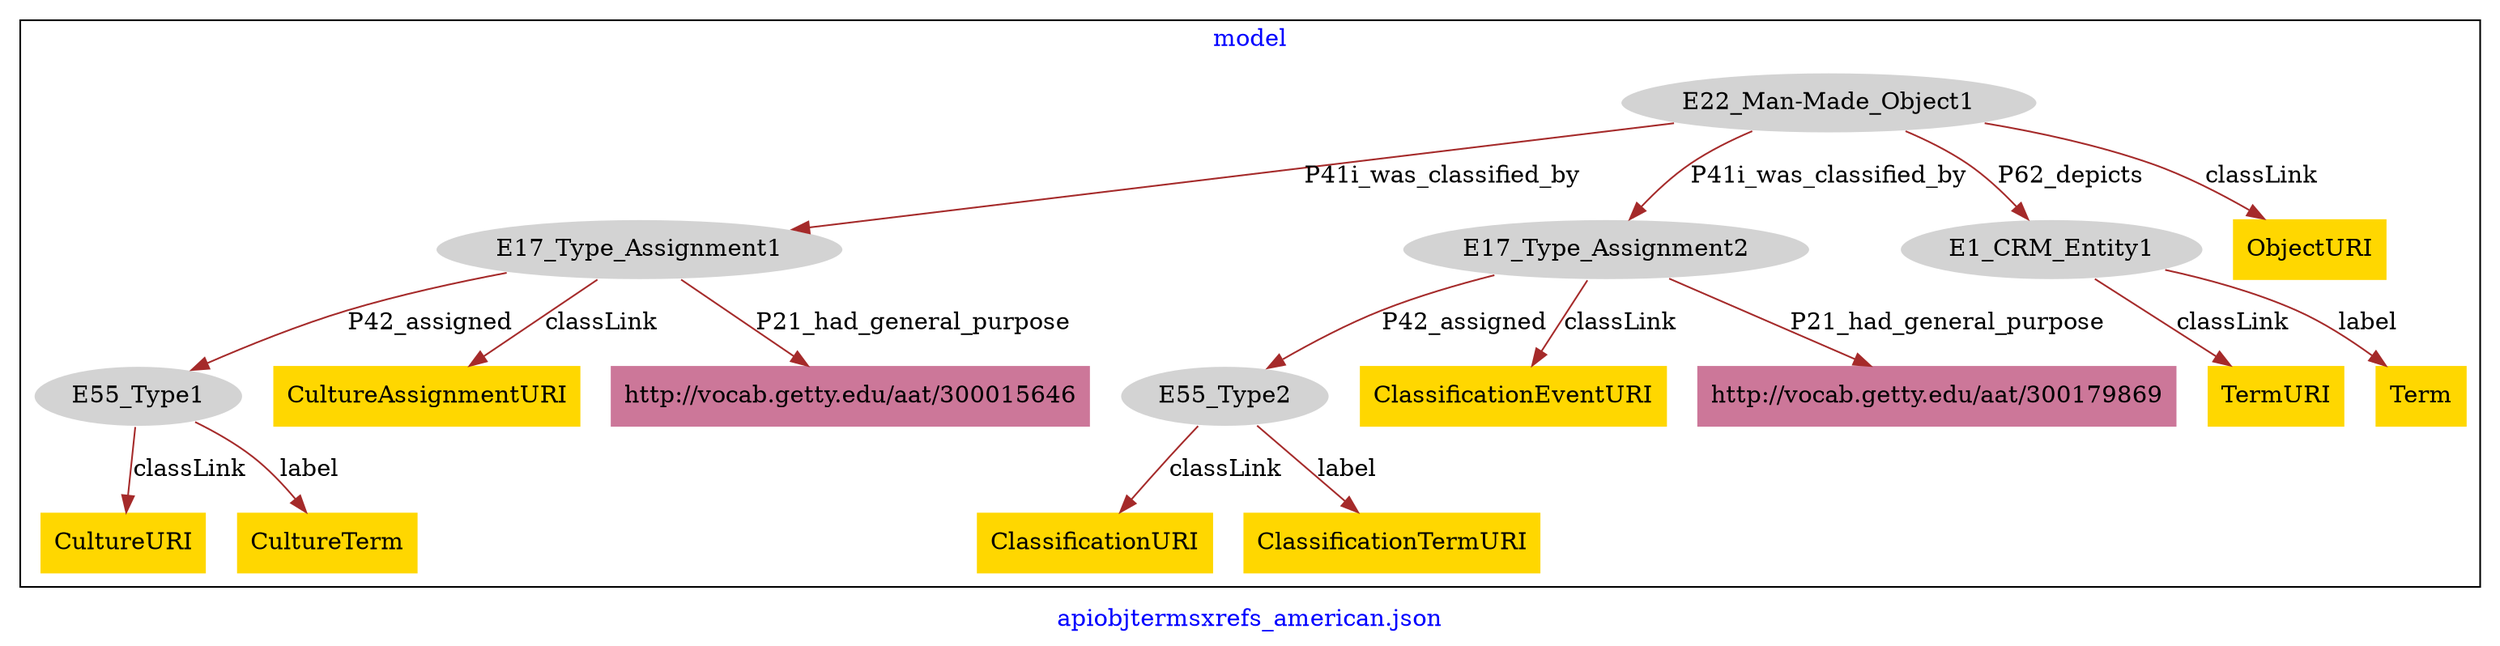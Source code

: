 digraph n0 {
fontcolor="blue"
remincross="true"
label="apiobjtermsxrefs_american.json"
subgraph cluster {
label="model"
n2[style="filled",color="white",fillcolor="lightgray",label="E17_Type_Assignment1"];
n3[style="filled",color="white",fillcolor="lightgray",label="E55_Type1"];
n4[style="filled",color="white",fillcolor="lightgray",label="E17_Type_Assignment2"];
n5[style="filled",color="white",fillcolor="lightgray",label="E55_Type2"];
n6[style="filled",color="white",fillcolor="lightgray",label="E22_Man-Made_Object1"];
n7[style="filled",color="white",fillcolor="lightgray",label="E1_CRM_Entity1"];
n8[shape="plaintext",style="filled",fillcolor="gold",label="CultureAssignmentURI"];
n9[shape="plaintext",style="filled",fillcolor="gold",label="TermURI"];
n10[shape="plaintext",style="filled",fillcolor="gold",label="ClassificationURI"];
n11[shape="plaintext",style="filled",fillcolor="gold",label="ClassificationEventURI"];
n12[shape="plaintext",style="filled",fillcolor="gold",label="ObjectURI"];
n13[shape="plaintext",style="filled",fillcolor="gold",label="CultureURI"];
n14[shape="plaintext",style="filled",fillcolor="gold",label="ClassificationTermURI"];
n15[shape="plaintext",style="filled",fillcolor="gold",label="Term"];
n16[shape="plaintext",style="filled",fillcolor="gold",label="CultureTerm"];
n17[shape="plaintext",style="filled",fillcolor="#CC7799",label="http://vocab.getty.edu/aat/300179869"];
n18[shape="plaintext",style="filled",fillcolor="#CC7799",label="http://vocab.getty.edu/aat/300015646"];
}
n2 -> n3[color="brown",fontcolor="black",label="P42_assigned"]
n4 -> n5[color="brown",fontcolor="black",label="P42_assigned"]
n6 -> n2[color="brown",fontcolor="black",label="P41i_was_classified_by"]
n6 -> n4[color="brown",fontcolor="black",label="P41i_was_classified_by"]
n6 -> n7[color="brown",fontcolor="black",label="P62_depicts"]
n2 -> n8[color="brown",fontcolor="black",label="classLink"]
n7 -> n9[color="brown",fontcolor="black",label="classLink"]
n5 -> n10[color="brown",fontcolor="black",label="classLink"]
n4 -> n11[color="brown",fontcolor="black",label="classLink"]
n6 -> n12[color="brown",fontcolor="black",label="classLink"]
n3 -> n13[color="brown",fontcolor="black",label="classLink"]
n5 -> n14[color="brown",fontcolor="black",label="label"]
n7 -> n15[color="brown",fontcolor="black",label="label"]
n3 -> n16[color="brown",fontcolor="black",label="label"]
n4 -> n17[color="brown",fontcolor="black",label="P21_had_general_purpose"]
n2 -> n18[color="brown",fontcolor="black",label="P21_had_general_purpose"]
}
